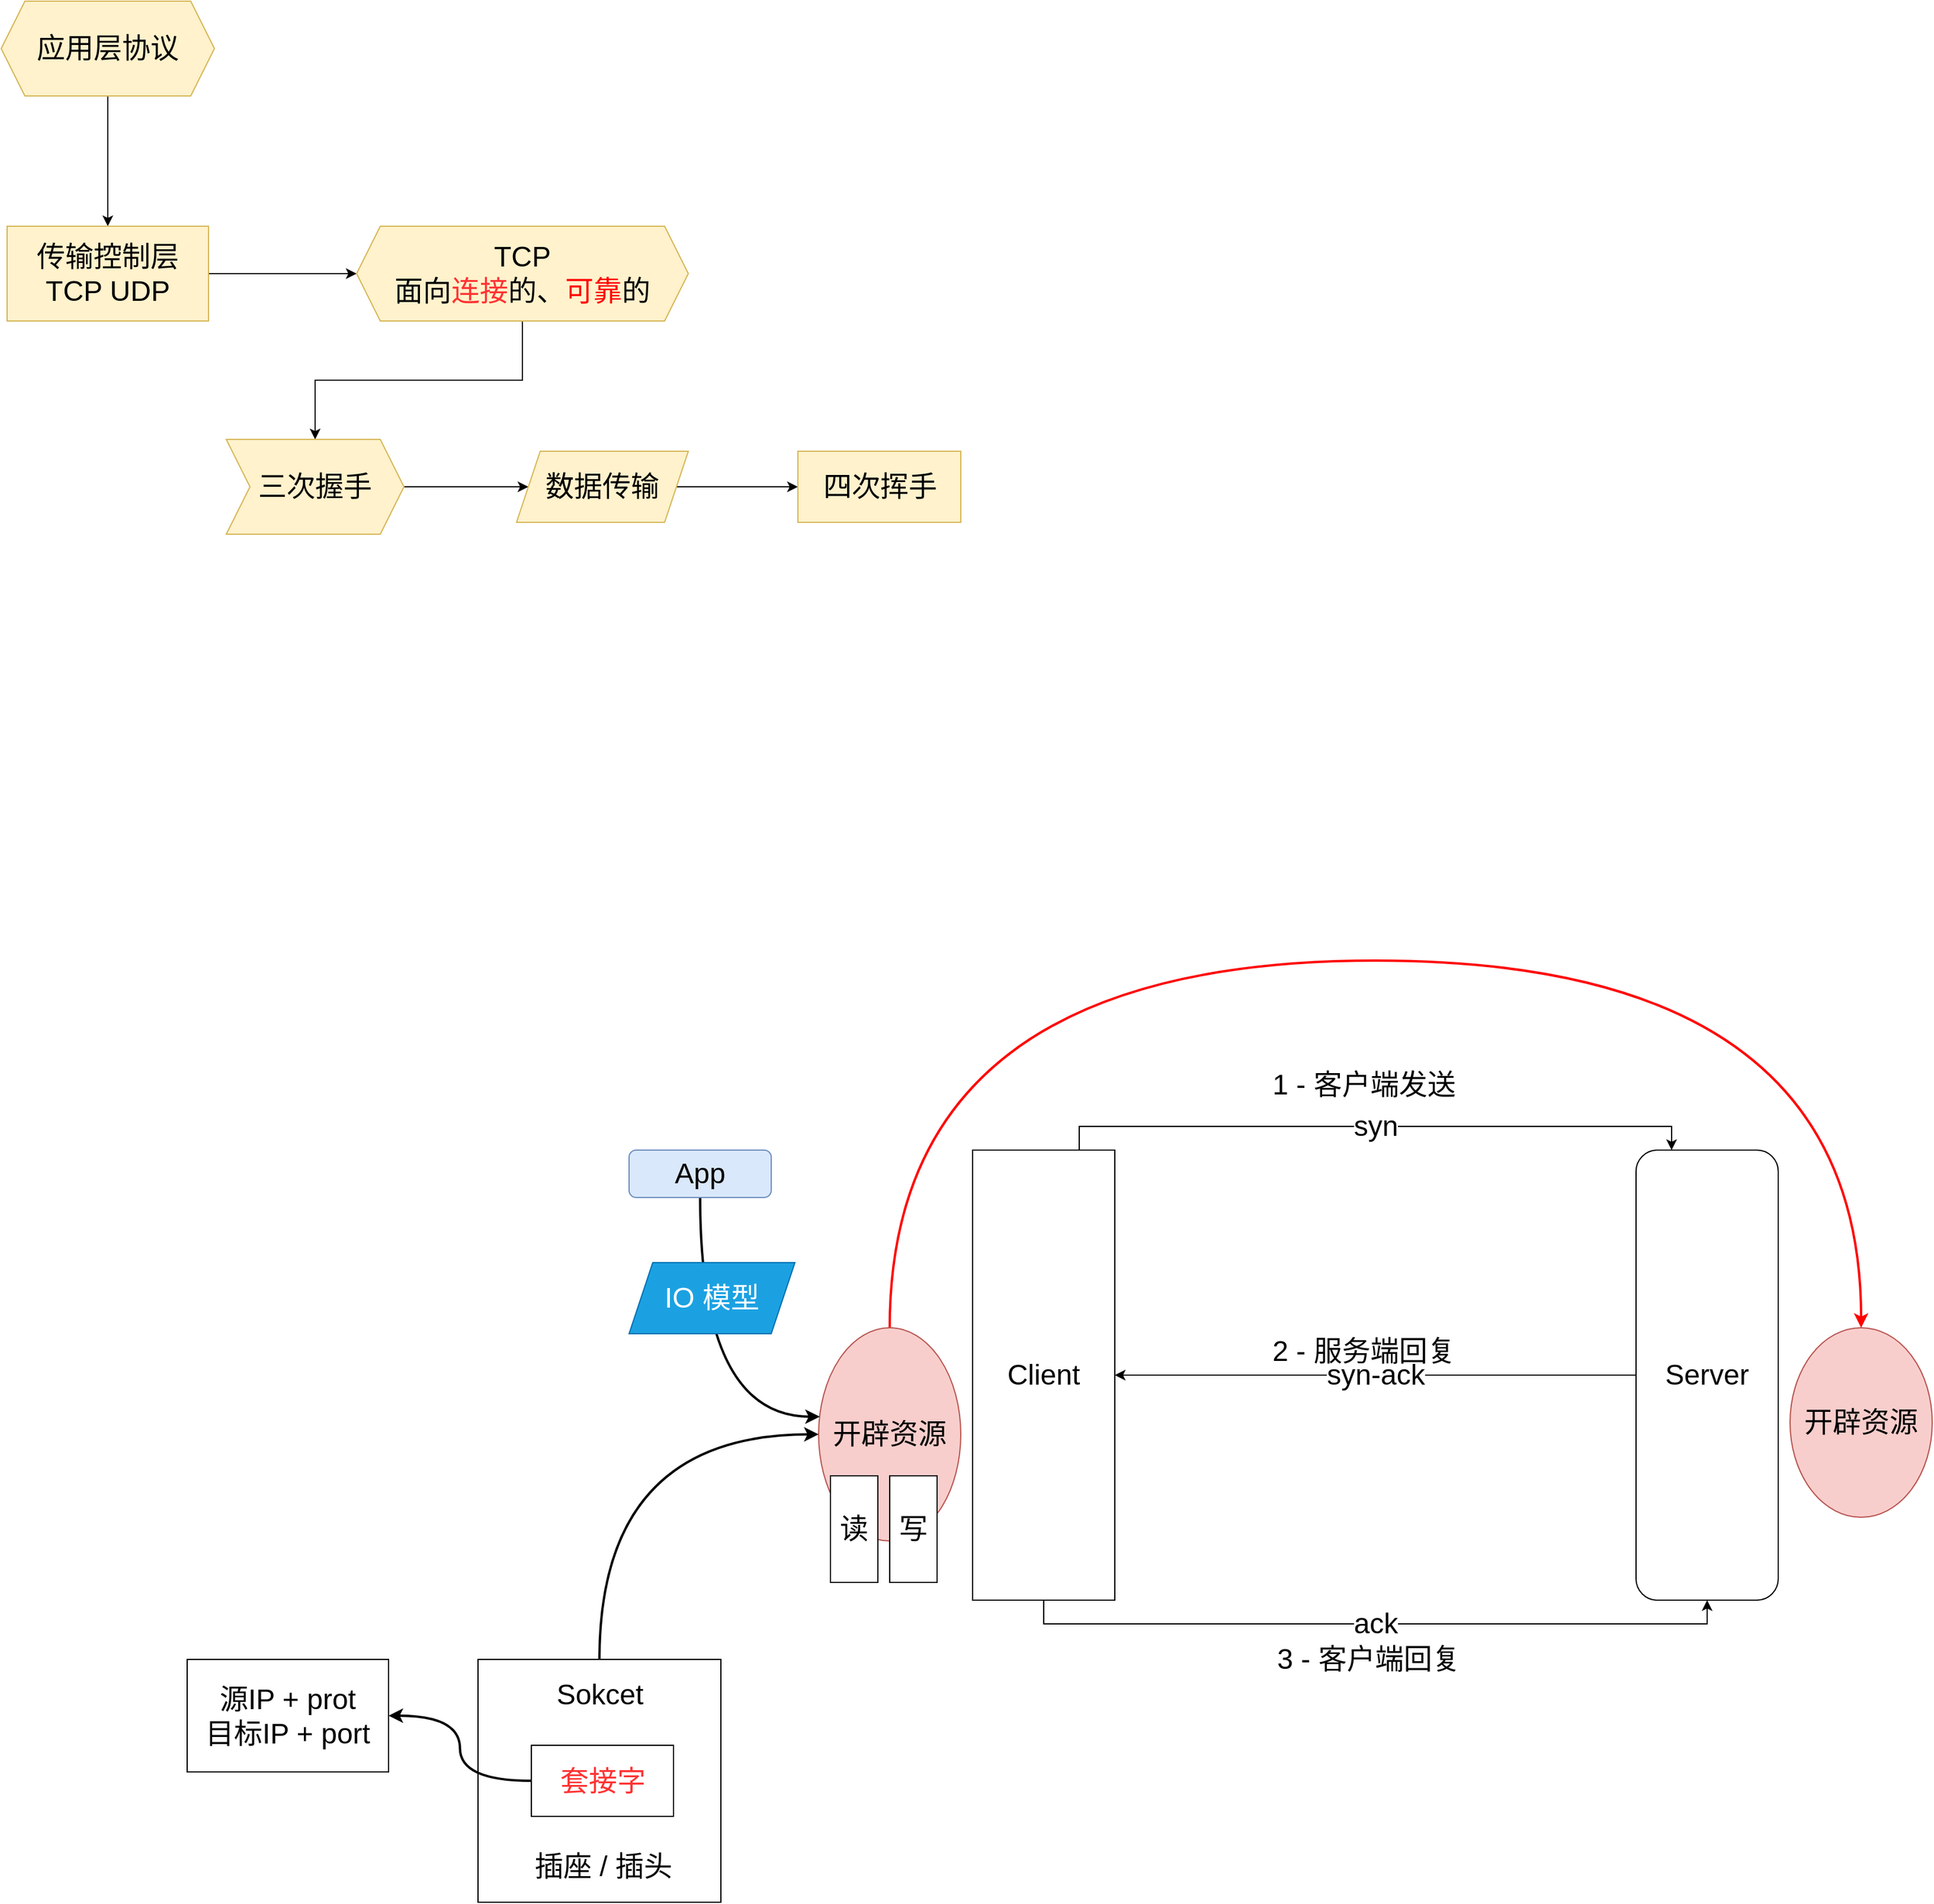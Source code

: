 <mxfile version="15.7.0" type="github">
  <diagram id="5Al7iAfqi5jG3tsOU_jC" name="第 1 页">
    <mxGraphModel dx="2521" dy="2225" grid="1" gridSize="10" guides="1" tooltips="1" connect="1" arrows="1" fold="1" page="1" pageScale="1" pageWidth="827" pageHeight="1169" math="0" shadow="0">
      <root>
        <mxCell id="0" />
        <mxCell id="1" parent="0" />
        <mxCell id="dHwk8FRFukmcRc0aKL5j-6" value="syn" style="edgeStyle=orthogonalEdgeStyle;rounded=0;orthogonalLoop=1;jettySize=auto;html=1;exitX=0.75;exitY=0;exitDx=0;exitDy=0;entryX=0.25;entryY=0;entryDx=0;entryDy=0;fontSize=24;" parent="1" source="dHwk8FRFukmcRc0aKL5j-1" target="dHwk8FRFukmcRc0aKL5j-2" edge="1">
          <mxGeometry relative="1" as="geometry" />
        </mxCell>
        <mxCell id="dHwk8FRFukmcRc0aKL5j-11" value="ack" style="edgeStyle=orthogonalEdgeStyle;rounded=0;orthogonalLoop=1;jettySize=auto;html=1;exitX=0.5;exitY=1;exitDx=0;exitDy=0;entryX=0.5;entryY=1;entryDx=0;entryDy=0;fontSize=24;" parent="1" source="dHwk8FRFukmcRc0aKL5j-1" target="dHwk8FRFukmcRc0aKL5j-2" edge="1">
          <mxGeometry relative="1" as="geometry" />
        </mxCell>
        <mxCell id="dHwk8FRFukmcRc0aKL5j-1" value="&lt;font style=&quot;font-size: 24px&quot;&gt;Client&lt;/font&gt;" style="rounded=0;whiteSpace=wrap;html=1;" parent="1" vertex="1">
          <mxGeometry x="80" y="220" width="120" height="380" as="geometry" />
        </mxCell>
        <mxCell id="dHwk8FRFukmcRc0aKL5j-8" value="syn-ack" style="edgeStyle=orthogonalEdgeStyle;rounded=0;orthogonalLoop=1;jettySize=auto;html=1;entryX=1;entryY=0.5;entryDx=0;entryDy=0;fontSize=24;" parent="1" source="dHwk8FRFukmcRc0aKL5j-2" target="dHwk8FRFukmcRc0aKL5j-1" edge="1">
          <mxGeometry relative="1" as="geometry" />
        </mxCell>
        <mxCell id="dHwk8FRFukmcRc0aKL5j-2" value="&lt;font style=&quot;font-size: 24px&quot;&gt;Server&lt;/font&gt;" style="rounded=1;whiteSpace=wrap;html=1;" parent="1" vertex="1">
          <mxGeometry x="640" y="220" width="120" height="380" as="geometry" />
        </mxCell>
        <mxCell id="dHwk8FRFukmcRc0aKL5j-7" value="1 - 客户端发送" style="text;html=1;align=center;verticalAlign=middle;resizable=0;points=[];autosize=1;strokeColor=none;fillColor=none;fontSize=24;" parent="1" vertex="1">
          <mxGeometry x="325" y="150" width="170" height="30" as="geometry" />
        </mxCell>
        <mxCell id="dHwk8FRFukmcRc0aKL5j-9" value="2 - 服务端回复" style="text;html=1;align=center;verticalAlign=middle;resizable=0;points=[];autosize=1;strokeColor=none;fillColor=none;fontSize=24;" parent="1" vertex="1">
          <mxGeometry x="325" y="375" width="170" height="30" as="geometry" />
        </mxCell>
        <mxCell id="dHwk8FRFukmcRc0aKL5j-12" value="3 - 客户端回复" style="text;html=1;align=center;verticalAlign=middle;resizable=0;points=[];autosize=1;strokeColor=none;fillColor=none;fontSize=24;" parent="1" vertex="1">
          <mxGeometry x="329" y="635" width="170" height="30" as="geometry" />
        </mxCell>
        <mxCell id="TIWXYXnFEG9rf7qkhGSx-5" style="edgeStyle=orthogonalEdgeStyle;curved=1;rounded=0;orthogonalLoop=1;jettySize=auto;html=1;exitX=0.5;exitY=0;exitDx=0;exitDy=0;entryX=0.5;entryY=0;entryDx=0;entryDy=0;fontSize=24;strokeColor=#FF0000;strokeWidth=2;" edge="1" parent="1" source="dHwk8FRFukmcRc0aKL5j-14" target="dHwk8FRFukmcRc0aKL5j-15">
          <mxGeometry relative="1" as="geometry">
            <Array as="points">
              <mxPoint x="10" y="60" />
              <mxPoint x="830" y="60" />
            </Array>
          </mxGeometry>
        </mxCell>
        <mxCell id="dHwk8FRFukmcRc0aKL5j-14" value="开辟资源" style="ellipse;whiteSpace=wrap;html=1;fontSize=24;fillColor=#f8cecc;strokeColor=#b85450;" parent="1" vertex="1">
          <mxGeometry x="-50" y="370" width="120" height="180" as="geometry" />
        </mxCell>
        <mxCell id="dHwk8FRFukmcRc0aKL5j-15" value="开辟资源" style="ellipse;whiteSpace=wrap;html=1;fontSize=24;fillColor=#f8cecc;strokeColor=#b85450;" parent="1" vertex="1">
          <mxGeometry x="770" y="370" width="120" height="160" as="geometry" />
        </mxCell>
        <mxCell id="dHwk8FRFukmcRc0aKL5j-21" value="" style="edgeStyle=orthogonalEdgeStyle;rounded=0;orthogonalLoop=1;jettySize=auto;html=1;fontSize=24;" parent="1" source="dHwk8FRFukmcRc0aKL5j-19" target="dHwk8FRFukmcRc0aKL5j-20" edge="1">
          <mxGeometry relative="1" as="geometry" />
        </mxCell>
        <mxCell id="dHwk8FRFukmcRc0aKL5j-19" value="应用层协议" style="shape=hexagon;perimeter=hexagonPerimeter2;whiteSpace=wrap;html=1;fixedSize=1;fontSize=24;fillColor=#fff2cc;strokeColor=#d6b656;" parent="1" vertex="1">
          <mxGeometry x="-740" y="-750" width="180" height="80" as="geometry" />
        </mxCell>
        <mxCell id="dHwk8FRFukmcRc0aKL5j-23" value="" style="edgeStyle=orthogonalEdgeStyle;rounded=0;orthogonalLoop=1;jettySize=auto;html=1;fontSize=24;" parent="1" source="dHwk8FRFukmcRc0aKL5j-20" target="dHwk8FRFukmcRc0aKL5j-22" edge="1">
          <mxGeometry relative="1" as="geometry" />
        </mxCell>
        <mxCell id="dHwk8FRFukmcRc0aKL5j-20" value="传输控制层&lt;br&gt;TCP UDP" style="whiteSpace=wrap;html=1;fontSize=24;strokeColor=#d6b656;fillColor=#fff2cc;" parent="1" vertex="1">
          <mxGeometry x="-735" y="-560" width="170" height="80" as="geometry" />
        </mxCell>
        <mxCell id="dHwk8FRFukmcRc0aKL5j-25" value="" style="edgeStyle=orthogonalEdgeStyle;rounded=0;orthogonalLoop=1;jettySize=auto;html=1;fontSize=24;fontColor=#FF0000;" parent="1" source="dHwk8FRFukmcRc0aKL5j-22" target="dHwk8FRFukmcRc0aKL5j-24" edge="1">
          <mxGeometry relative="1" as="geometry" />
        </mxCell>
        <mxCell id="dHwk8FRFukmcRc0aKL5j-22" value="TCP&lt;br&gt;面向&lt;font color=&quot;#ff3333&quot;&gt;连接&lt;/font&gt;的、&lt;font color=&quot;#ff0000&quot;&gt;可靠&lt;/font&gt;的" style="shape=hexagon;perimeter=hexagonPerimeter2;whiteSpace=wrap;html=1;fixedSize=1;fontSize=24;strokeColor=#d6b656;fillColor=#fff2cc;" parent="1" vertex="1">
          <mxGeometry x="-440" y="-560" width="280" height="80" as="geometry" />
        </mxCell>
        <mxCell id="dHwk8FRFukmcRc0aKL5j-27" value="" style="edgeStyle=orthogonalEdgeStyle;rounded=0;orthogonalLoop=1;jettySize=auto;html=1;fontSize=24;fontColor=#FF0000;" parent="1" source="dHwk8FRFukmcRc0aKL5j-24" target="dHwk8FRFukmcRc0aKL5j-26" edge="1">
          <mxGeometry relative="1" as="geometry" />
        </mxCell>
        <mxCell id="dHwk8FRFukmcRc0aKL5j-24" value="三次握手" style="shape=step;perimeter=stepPerimeter;whiteSpace=wrap;html=1;fixedSize=1;fontSize=24;strokeColor=#d6b656;fillColor=#fff2cc;" parent="1" vertex="1">
          <mxGeometry x="-550" y="-380" width="150" height="80" as="geometry" />
        </mxCell>
        <mxCell id="dHwk8FRFukmcRc0aKL5j-29" value="" style="edgeStyle=orthogonalEdgeStyle;rounded=0;orthogonalLoop=1;jettySize=auto;html=1;fontSize=24;fontColor=#FF0000;" parent="1" source="dHwk8FRFukmcRc0aKL5j-26" target="dHwk8FRFukmcRc0aKL5j-28" edge="1">
          <mxGeometry relative="1" as="geometry" />
        </mxCell>
        <mxCell id="dHwk8FRFukmcRc0aKL5j-26" value="数据传输" style="shape=parallelogram;perimeter=parallelogramPerimeter;whiteSpace=wrap;html=1;fixedSize=1;fontSize=24;strokeColor=#d6b656;fillColor=#fff2cc;" parent="1" vertex="1">
          <mxGeometry x="-305" y="-370" width="145" height="60" as="geometry" />
        </mxCell>
        <mxCell id="dHwk8FRFukmcRc0aKL5j-28" value="四次挥手" style="whiteSpace=wrap;html=1;fontSize=24;strokeColor=#d6b656;fillColor=#fff2cc;" parent="1" vertex="1">
          <mxGeometry x="-67.5" y="-370" width="137.5" height="60" as="geometry" />
        </mxCell>
        <mxCell id="TIWXYXnFEG9rf7qkhGSx-10" style="edgeStyle=orthogonalEdgeStyle;curved=1;rounded=0;orthogonalLoop=1;jettySize=auto;html=1;exitX=0.5;exitY=0;exitDx=0;exitDy=0;entryX=0;entryY=0.5;entryDx=0;entryDy=0;fontSize=24;strokeColor=#000000;strokeWidth=2;" edge="1" parent="1" source="TIWXYXnFEG9rf7qkhGSx-2" target="dHwk8FRFukmcRc0aKL5j-14">
          <mxGeometry relative="1" as="geometry" />
        </mxCell>
        <mxCell id="TIWXYXnFEG9rf7qkhGSx-2" value="&lt;font style=&quot;font-size: 24px&quot;&gt;&lt;br&gt;&lt;/font&gt;" style="whiteSpace=wrap;html=1;aspect=fixed;" vertex="1" parent="1">
          <mxGeometry x="-337.5" y="650" width="205" height="205" as="geometry" />
        </mxCell>
        <mxCell id="TIWXYXnFEG9rf7qkhGSx-8" value="读" style="rounded=0;whiteSpace=wrap;html=1;fontSize=24;" vertex="1" parent="1">
          <mxGeometry x="-40" y="495" width="40" height="90" as="geometry" />
        </mxCell>
        <mxCell id="TIWXYXnFEG9rf7qkhGSx-9" value="写" style="rounded=0;whiteSpace=wrap;html=1;fontSize=24;" vertex="1" parent="1">
          <mxGeometry x="10" y="495" width="40" height="90" as="geometry" />
        </mxCell>
        <mxCell id="TIWXYXnFEG9rf7qkhGSx-12" style="edgeStyle=orthogonalEdgeStyle;curved=1;rounded=0;orthogonalLoop=1;jettySize=auto;html=1;exitX=0.5;exitY=1;exitDx=0;exitDy=0;entryX=0.008;entryY=0.417;entryDx=0;entryDy=0;entryPerimeter=0;fontSize=24;strokeColor=#000000;strokeWidth=2;" edge="1" parent="1" source="TIWXYXnFEG9rf7qkhGSx-11" target="dHwk8FRFukmcRc0aKL5j-14">
          <mxGeometry relative="1" as="geometry" />
        </mxCell>
        <mxCell id="TIWXYXnFEG9rf7qkhGSx-11" value="App" style="rounded=1;whiteSpace=wrap;html=1;fontSize=24;fillColor=#dae8fc;strokeColor=#6c8ebf;" vertex="1" parent="1">
          <mxGeometry x="-210" y="220" width="120" height="40" as="geometry" />
        </mxCell>
        <mxCell id="TIWXYXnFEG9rf7qkhGSx-13" value="IO 模型" style="shape=parallelogram;perimeter=parallelogramPerimeter;whiteSpace=wrap;html=1;fixedSize=1;fontSize=24;fillColor=#1ba1e2;fontColor=#ffffff;strokeColor=#006EAF;" vertex="1" parent="1">
          <mxGeometry x="-210" y="315" width="140" height="60" as="geometry" />
        </mxCell>
        <mxCell id="TIWXYXnFEG9rf7qkhGSx-15" value="源IP + prot&lt;br&gt;目标IP + port" style="rounded=0;whiteSpace=wrap;html=1;fontSize=24;" vertex="1" parent="1">
          <mxGeometry x="-583" y="650" width="170" height="95" as="geometry" />
        </mxCell>
        <mxCell id="TIWXYXnFEG9rf7qkhGSx-19" style="edgeStyle=orthogonalEdgeStyle;curved=1;rounded=0;orthogonalLoop=1;jettySize=auto;html=1;exitX=0;exitY=0.5;exitDx=0;exitDy=0;entryX=1;entryY=0.5;entryDx=0;entryDy=0;fontSize=24;fontColor=#FF3333;strokeColor=#000000;strokeWidth=2;" edge="1" parent="1" source="TIWXYXnFEG9rf7qkhGSx-16" target="TIWXYXnFEG9rf7qkhGSx-15">
          <mxGeometry relative="1" as="geometry" />
        </mxCell>
        <mxCell id="TIWXYXnFEG9rf7qkhGSx-16" value="套接字" style="rounded=0;whiteSpace=wrap;html=1;fontSize=24;fontColor=#FF3333;" vertex="1" parent="1">
          <mxGeometry x="-292.5" y="722.5" width="120" height="60" as="geometry" />
        </mxCell>
        <mxCell id="TIWXYXnFEG9rf7qkhGSx-20" value="&lt;font color=&quot;#000000&quot;&gt;Sokcet&lt;/font&gt;" style="text;html=1;align=center;verticalAlign=middle;resizable=0;points=[];autosize=1;strokeColor=none;fillColor=none;fontSize=24;fontColor=#FF3333;" vertex="1" parent="1">
          <mxGeometry x="-280" y="665" width="90" height="30" as="geometry" />
        </mxCell>
        <mxCell id="TIWXYXnFEG9rf7qkhGSx-21" value="插座 / 插头" style="text;html=1;align=center;verticalAlign=middle;resizable=0;points=[];autosize=1;strokeColor=none;fillColor=none;fontSize=24;fontColor=#000000;" vertex="1" parent="1">
          <mxGeometry x="-297.5" y="810" width="130" height="30" as="geometry" />
        </mxCell>
      </root>
    </mxGraphModel>
  </diagram>
</mxfile>
